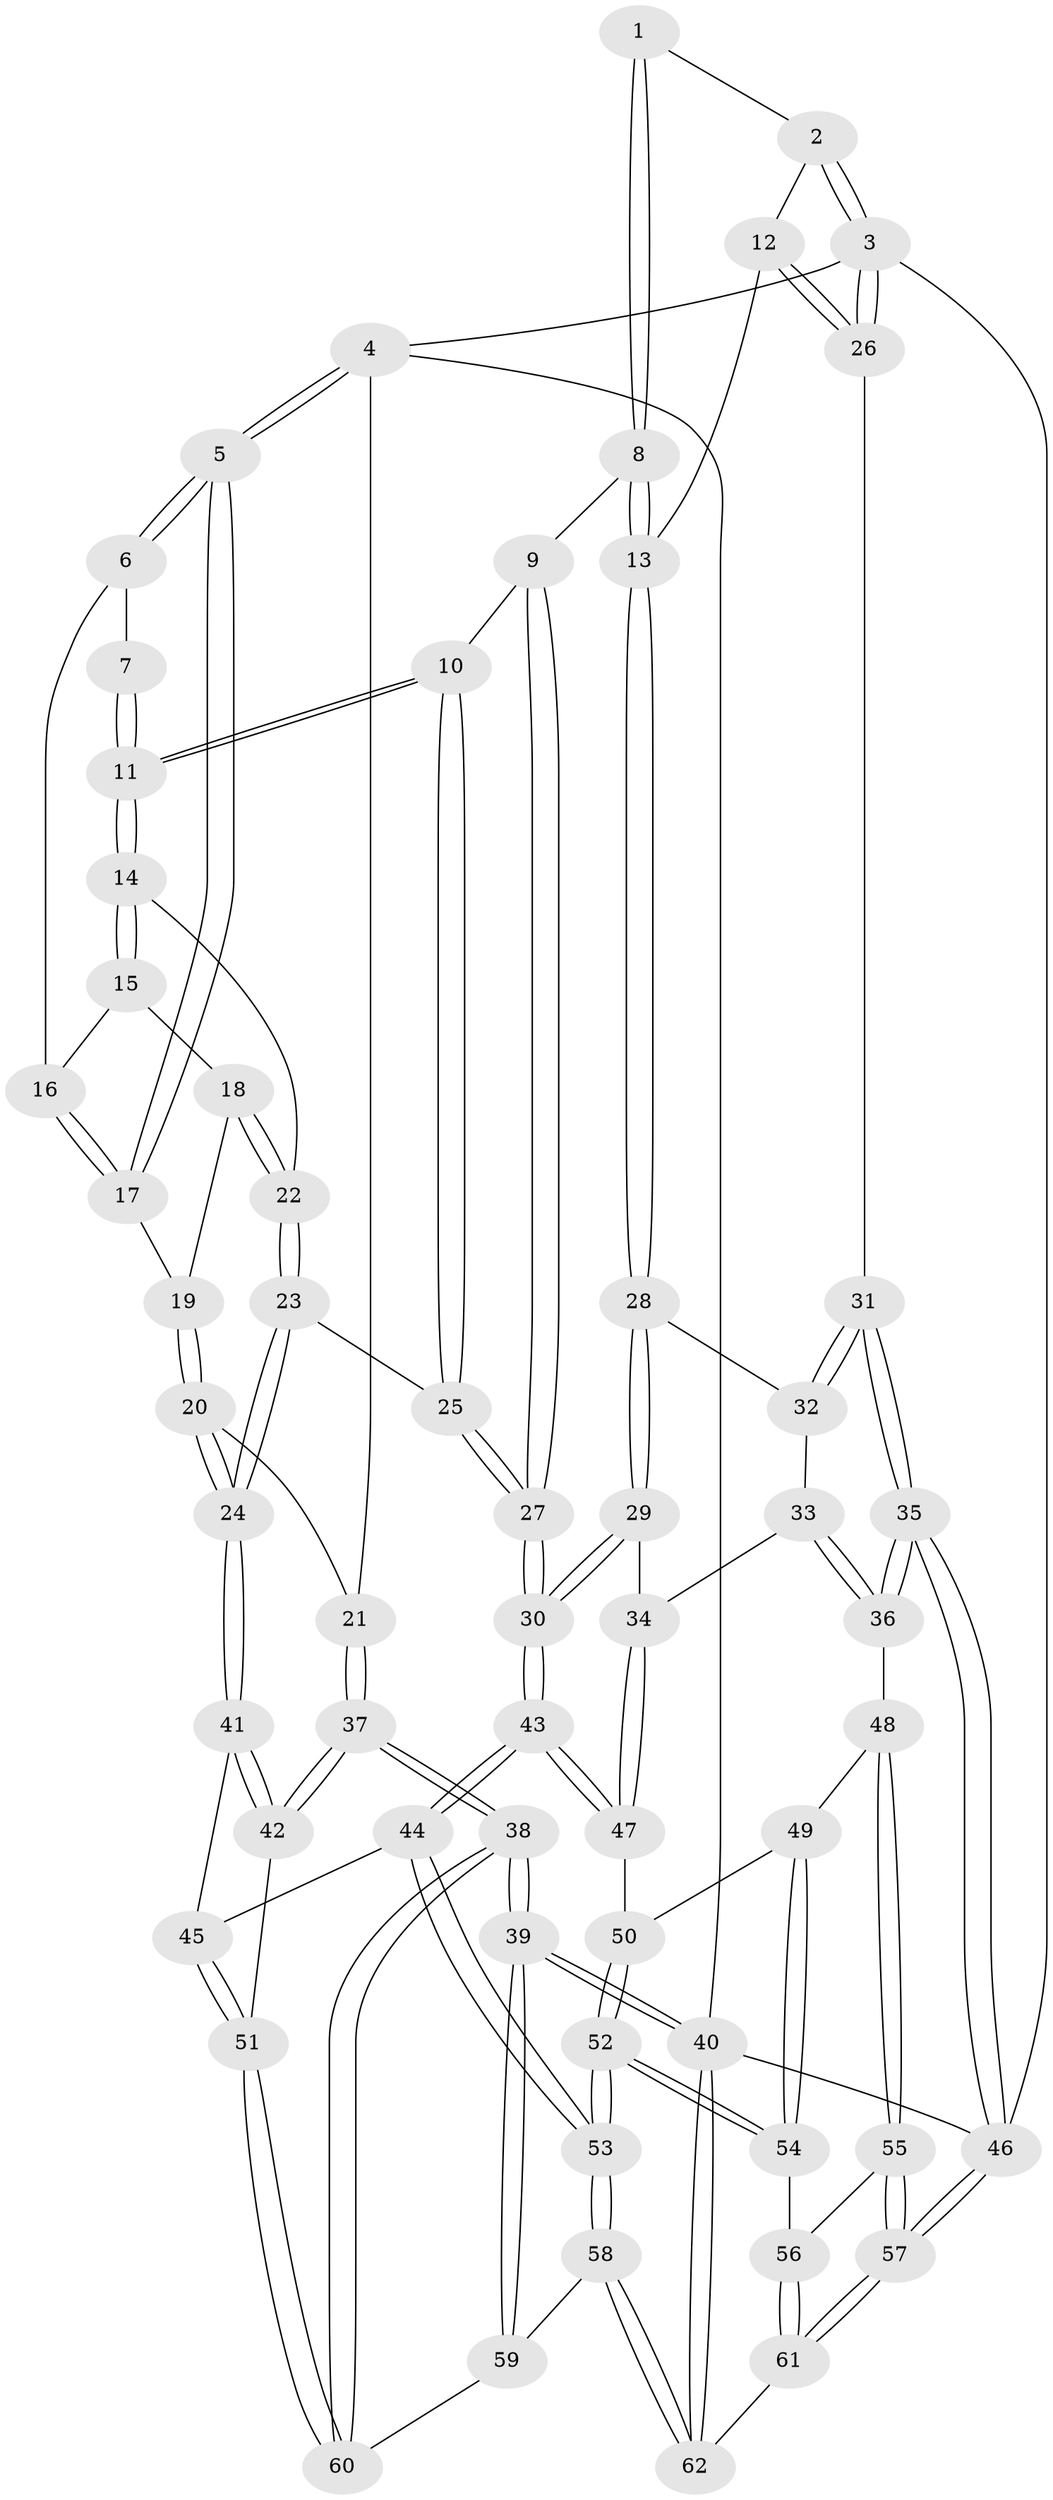 // Generated by graph-tools (version 1.1) at 2025/51/03/09/25 03:51:03]
// undirected, 62 vertices, 152 edges
graph export_dot {
graph [start="1"]
  node [color=gray90,style=filled];
  1 [pos="+0.6314725469152589+0"];
  2 [pos="+0.8613538548279114+0"];
  3 [pos="+1+0"];
  4 [pos="+0+0"];
  5 [pos="+0+0"];
  6 [pos="+0.17058611918986546+0"];
  7 [pos="+0.4722017588769736+0"];
  8 [pos="+0.6190097576562992+0.2015650869100669"];
  9 [pos="+0.49196275387739136+0.20710864697354794"];
  10 [pos="+0.4878569485121785+0.20620264271374567"];
  11 [pos="+0.47292721742009514+0.18899089022444404"];
  12 [pos="+0.8338451222802854+0.13845749204273472"];
  13 [pos="+0.7380829490864469+0.24811351247342842"];
  14 [pos="+0.39296614631829796+0.14802525749037146"];
  15 [pos="+0.33741253615778694+0.10012754378620395"];
  16 [pos="+0.2998159765865082+0.03921291613662542"];
  17 [pos="+0.16046715925058827+0.1512112918092856"];
  18 [pos="+0.20213739836895686+0.17359679955189766"];
  19 [pos="+0.16070306771353937+0.15186662887243907"];
  20 [pos="+0.05584477704058944+0.32273983115574645"];
  21 [pos="+0+0.28128241877387444"];
  22 [pos="+0.2334667942676429+0.22681939501254877"];
  23 [pos="+0.22593373747231343+0.411132562875188"];
  24 [pos="+0.22040005076835462+0.4165271157108172"];
  25 [pos="+0.33418478068312746+0.3571283193446917"];
  26 [pos="+1+0.15215204582031414"];
  27 [pos="+0.5168191467371678+0.5011528473984089"];
  28 [pos="+0.744323196162798+0.2658340588789785"];
  29 [pos="+0.6928895391100509+0.40820948512829947"];
  30 [pos="+0.553094065828817+0.5776538553597127"];
  31 [pos="+1+0.3526373697376764"];
  32 [pos="+0.9008313982541518+0.3759873091179924"];
  33 [pos="+0.8968688846201138+0.46161630121684805"];
  34 [pos="+0.8090379295954513+0.5640358434318948"];
  35 [pos="+1+0.630091295702503"];
  36 [pos="+1+0.6198341867976289"];
  37 [pos="+0+0.7692394346350349"];
  38 [pos="+0+0.9626919205142006"];
  39 [pos="+0+1"];
  40 [pos="+0+1"];
  41 [pos="+0.2208109362076048+0.43643859739531377"];
  42 [pos="+0+0.7392273345472692"];
  43 [pos="+0.551800772785122+0.5835998154610014"];
  44 [pos="+0.49809969008031085+0.6615285823939042"];
  45 [pos="+0.30680790094833943+0.5666931751277473"];
  46 [pos="+1+1"];
  47 [pos="+0.8025825015032197+0.6178196671371483"];
  48 [pos="+0.8980048275724268+0.6666297342584334"];
  49 [pos="+0.861115205677111+0.6605979045951078"];
  50 [pos="+0.8087429683853613+0.6268033222843276"];
  51 [pos="+0.15796075837300028+0.7568697963924559"];
  52 [pos="+0.6669736358177348+0.7984836839248916"];
  53 [pos="+0.5091854532126225+0.817029164280349"];
  54 [pos="+0.779693541918537+0.8224833709340558"];
  55 [pos="+0.9382483488459963+0.8804898204346092"];
  56 [pos="+0.7860728490070208+0.8278519471783811"];
  57 [pos="+1+1"];
  58 [pos="+0.457133246306369+0.9357140422332224"];
  59 [pos="+0.3682893191256949+0.9026301663354807"];
  60 [pos="+0.33148934522978696+0.8783499328320037"];
  61 [pos="+0.7211554879047479+1"];
  62 [pos="+0.4872103875654732+1"];
  1 -- 2;
  1 -- 8;
  1 -- 8;
  2 -- 3;
  2 -- 3;
  2 -- 12;
  3 -- 4;
  3 -- 26;
  3 -- 26;
  3 -- 46;
  4 -- 5;
  4 -- 5;
  4 -- 21;
  4 -- 40;
  5 -- 6;
  5 -- 6;
  5 -- 17;
  5 -- 17;
  6 -- 7;
  6 -- 16;
  7 -- 11;
  7 -- 11;
  8 -- 9;
  8 -- 13;
  8 -- 13;
  9 -- 10;
  9 -- 27;
  9 -- 27;
  10 -- 11;
  10 -- 11;
  10 -- 25;
  10 -- 25;
  11 -- 14;
  11 -- 14;
  12 -- 13;
  12 -- 26;
  12 -- 26;
  13 -- 28;
  13 -- 28;
  14 -- 15;
  14 -- 15;
  14 -- 22;
  15 -- 16;
  15 -- 18;
  16 -- 17;
  16 -- 17;
  17 -- 19;
  18 -- 19;
  18 -- 22;
  18 -- 22;
  19 -- 20;
  19 -- 20;
  20 -- 21;
  20 -- 24;
  20 -- 24;
  21 -- 37;
  21 -- 37;
  22 -- 23;
  22 -- 23;
  23 -- 24;
  23 -- 24;
  23 -- 25;
  24 -- 41;
  24 -- 41;
  25 -- 27;
  25 -- 27;
  26 -- 31;
  27 -- 30;
  27 -- 30;
  28 -- 29;
  28 -- 29;
  28 -- 32;
  29 -- 30;
  29 -- 30;
  29 -- 34;
  30 -- 43;
  30 -- 43;
  31 -- 32;
  31 -- 32;
  31 -- 35;
  31 -- 35;
  32 -- 33;
  33 -- 34;
  33 -- 36;
  33 -- 36;
  34 -- 47;
  34 -- 47;
  35 -- 36;
  35 -- 36;
  35 -- 46;
  35 -- 46;
  36 -- 48;
  37 -- 38;
  37 -- 38;
  37 -- 42;
  37 -- 42;
  38 -- 39;
  38 -- 39;
  38 -- 60;
  38 -- 60;
  39 -- 40;
  39 -- 40;
  39 -- 59;
  39 -- 59;
  40 -- 62;
  40 -- 62;
  40 -- 46;
  41 -- 42;
  41 -- 42;
  41 -- 45;
  42 -- 51;
  43 -- 44;
  43 -- 44;
  43 -- 47;
  43 -- 47;
  44 -- 45;
  44 -- 53;
  44 -- 53;
  45 -- 51;
  45 -- 51;
  46 -- 57;
  46 -- 57;
  47 -- 50;
  48 -- 49;
  48 -- 55;
  48 -- 55;
  49 -- 50;
  49 -- 54;
  49 -- 54;
  50 -- 52;
  50 -- 52;
  51 -- 60;
  51 -- 60;
  52 -- 53;
  52 -- 53;
  52 -- 54;
  52 -- 54;
  53 -- 58;
  53 -- 58;
  54 -- 56;
  55 -- 56;
  55 -- 57;
  55 -- 57;
  56 -- 61;
  56 -- 61;
  57 -- 61;
  57 -- 61;
  58 -- 59;
  58 -- 62;
  58 -- 62;
  59 -- 60;
  61 -- 62;
}
